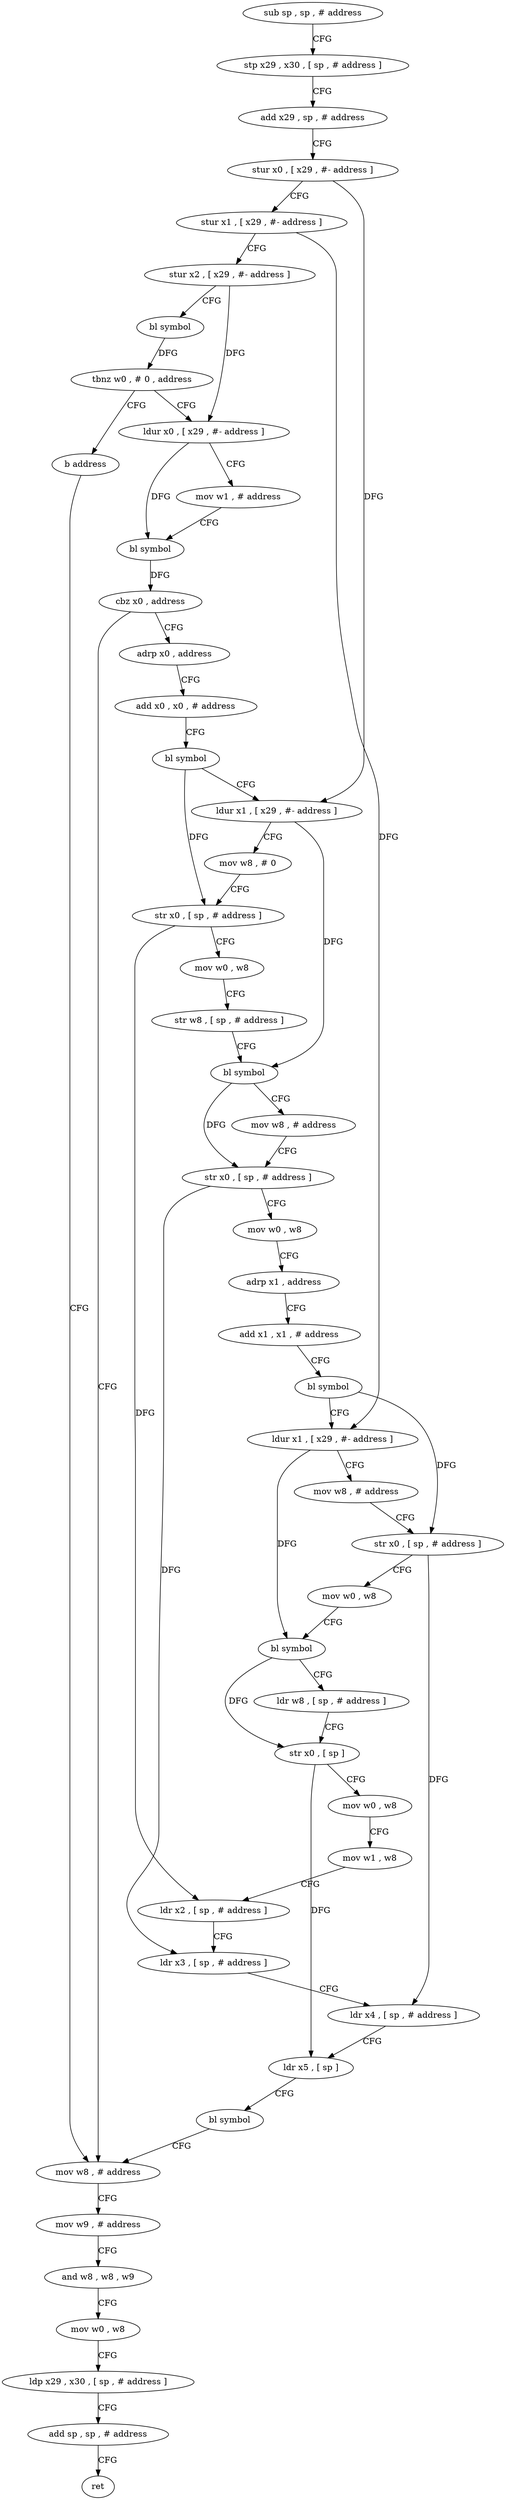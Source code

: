 digraph "func" {
"4290236" [label = "sub sp , sp , # address" ]
"4290240" [label = "stp x29 , x30 , [ sp , # address ]" ]
"4290244" [label = "add x29 , sp , # address" ]
"4290248" [label = "stur x0 , [ x29 , #- address ]" ]
"4290252" [label = "stur x1 , [ x29 , #- address ]" ]
"4290256" [label = "stur x2 , [ x29 , #- address ]" ]
"4290260" [label = "bl symbol" ]
"4290264" [label = "tbnz w0 , # 0 , address" ]
"4290272" [label = "ldur x0 , [ x29 , #- address ]" ]
"4290268" [label = "b address" ]
"4290276" [label = "mov w1 , # address" ]
"4290280" [label = "bl symbol" ]
"4290284" [label = "cbz x0 , address" ]
"4290404" [label = "mov w8 , # address" ]
"4290288" [label = "adrp x0 , address" ]
"4290408" [label = "mov w9 , # address" ]
"4290412" [label = "and w8 , w8 , w9" ]
"4290416" [label = "mov w0 , w8" ]
"4290420" [label = "ldp x29 , x30 , [ sp , # address ]" ]
"4290424" [label = "add sp , sp , # address" ]
"4290428" [label = "ret" ]
"4290292" [label = "add x0 , x0 , # address" ]
"4290296" [label = "bl symbol" ]
"4290300" [label = "ldur x1 , [ x29 , #- address ]" ]
"4290304" [label = "mov w8 , # 0" ]
"4290308" [label = "str x0 , [ sp , # address ]" ]
"4290312" [label = "mov w0 , w8" ]
"4290316" [label = "str w8 , [ sp , # address ]" ]
"4290320" [label = "bl symbol" ]
"4290324" [label = "mov w8 , # address" ]
"4290328" [label = "str x0 , [ sp , # address ]" ]
"4290332" [label = "mov w0 , w8" ]
"4290336" [label = "adrp x1 , address" ]
"4290340" [label = "add x1 , x1 , # address" ]
"4290344" [label = "bl symbol" ]
"4290348" [label = "ldur x1 , [ x29 , #- address ]" ]
"4290352" [label = "mov w8 , # address" ]
"4290356" [label = "str x0 , [ sp , # address ]" ]
"4290360" [label = "mov w0 , w8" ]
"4290364" [label = "bl symbol" ]
"4290368" [label = "ldr w8 , [ sp , # address ]" ]
"4290372" [label = "str x0 , [ sp ]" ]
"4290376" [label = "mov w0 , w8" ]
"4290380" [label = "mov w1 , w8" ]
"4290384" [label = "ldr x2 , [ sp , # address ]" ]
"4290388" [label = "ldr x3 , [ sp , # address ]" ]
"4290392" [label = "ldr x4 , [ sp , # address ]" ]
"4290396" [label = "ldr x5 , [ sp ]" ]
"4290400" [label = "bl symbol" ]
"4290236" -> "4290240" [ label = "CFG" ]
"4290240" -> "4290244" [ label = "CFG" ]
"4290244" -> "4290248" [ label = "CFG" ]
"4290248" -> "4290252" [ label = "CFG" ]
"4290248" -> "4290300" [ label = "DFG" ]
"4290252" -> "4290256" [ label = "CFG" ]
"4290252" -> "4290348" [ label = "DFG" ]
"4290256" -> "4290260" [ label = "CFG" ]
"4290256" -> "4290272" [ label = "DFG" ]
"4290260" -> "4290264" [ label = "DFG" ]
"4290264" -> "4290272" [ label = "CFG" ]
"4290264" -> "4290268" [ label = "CFG" ]
"4290272" -> "4290276" [ label = "CFG" ]
"4290272" -> "4290280" [ label = "DFG" ]
"4290268" -> "4290404" [ label = "CFG" ]
"4290276" -> "4290280" [ label = "CFG" ]
"4290280" -> "4290284" [ label = "DFG" ]
"4290284" -> "4290404" [ label = "CFG" ]
"4290284" -> "4290288" [ label = "CFG" ]
"4290404" -> "4290408" [ label = "CFG" ]
"4290288" -> "4290292" [ label = "CFG" ]
"4290408" -> "4290412" [ label = "CFG" ]
"4290412" -> "4290416" [ label = "CFG" ]
"4290416" -> "4290420" [ label = "CFG" ]
"4290420" -> "4290424" [ label = "CFG" ]
"4290424" -> "4290428" [ label = "CFG" ]
"4290292" -> "4290296" [ label = "CFG" ]
"4290296" -> "4290300" [ label = "CFG" ]
"4290296" -> "4290308" [ label = "DFG" ]
"4290300" -> "4290304" [ label = "CFG" ]
"4290300" -> "4290320" [ label = "DFG" ]
"4290304" -> "4290308" [ label = "CFG" ]
"4290308" -> "4290312" [ label = "CFG" ]
"4290308" -> "4290384" [ label = "DFG" ]
"4290312" -> "4290316" [ label = "CFG" ]
"4290316" -> "4290320" [ label = "CFG" ]
"4290320" -> "4290324" [ label = "CFG" ]
"4290320" -> "4290328" [ label = "DFG" ]
"4290324" -> "4290328" [ label = "CFG" ]
"4290328" -> "4290332" [ label = "CFG" ]
"4290328" -> "4290388" [ label = "DFG" ]
"4290332" -> "4290336" [ label = "CFG" ]
"4290336" -> "4290340" [ label = "CFG" ]
"4290340" -> "4290344" [ label = "CFG" ]
"4290344" -> "4290348" [ label = "CFG" ]
"4290344" -> "4290356" [ label = "DFG" ]
"4290348" -> "4290352" [ label = "CFG" ]
"4290348" -> "4290364" [ label = "DFG" ]
"4290352" -> "4290356" [ label = "CFG" ]
"4290356" -> "4290360" [ label = "CFG" ]
"4290356" -> "4290392" [ label = "DFG" ]
"4290360" -> "4290364" [ label = "CFG" ]
"4290364" -> "4290368" [ label = "CFG" ]
"4290364" -> "4290372" [ label = "DFG" ]
"4290368" -> "4290372" [ label = "CFG" ]
"4290372" -> "4290376" [ label = "CFG" ]
"4290372" -> "4290396" [ label = "DFG" ]
"4290376" -> "4290380" [ label = "CFG" ]
"4290380" -> "4290384" [ label = "CFG" ]
"4290384" -> "4290388" [ label = "CFG" ]
"4290388" -> "4290392" [ label = "CFG" ]
"4290392" -> "4290396" [ label = "CFG" ]
"4290396" -> "4290400" [ label = "CFG" ]
"4290400" -> "4290404" [ label = "CFG" ]
}
